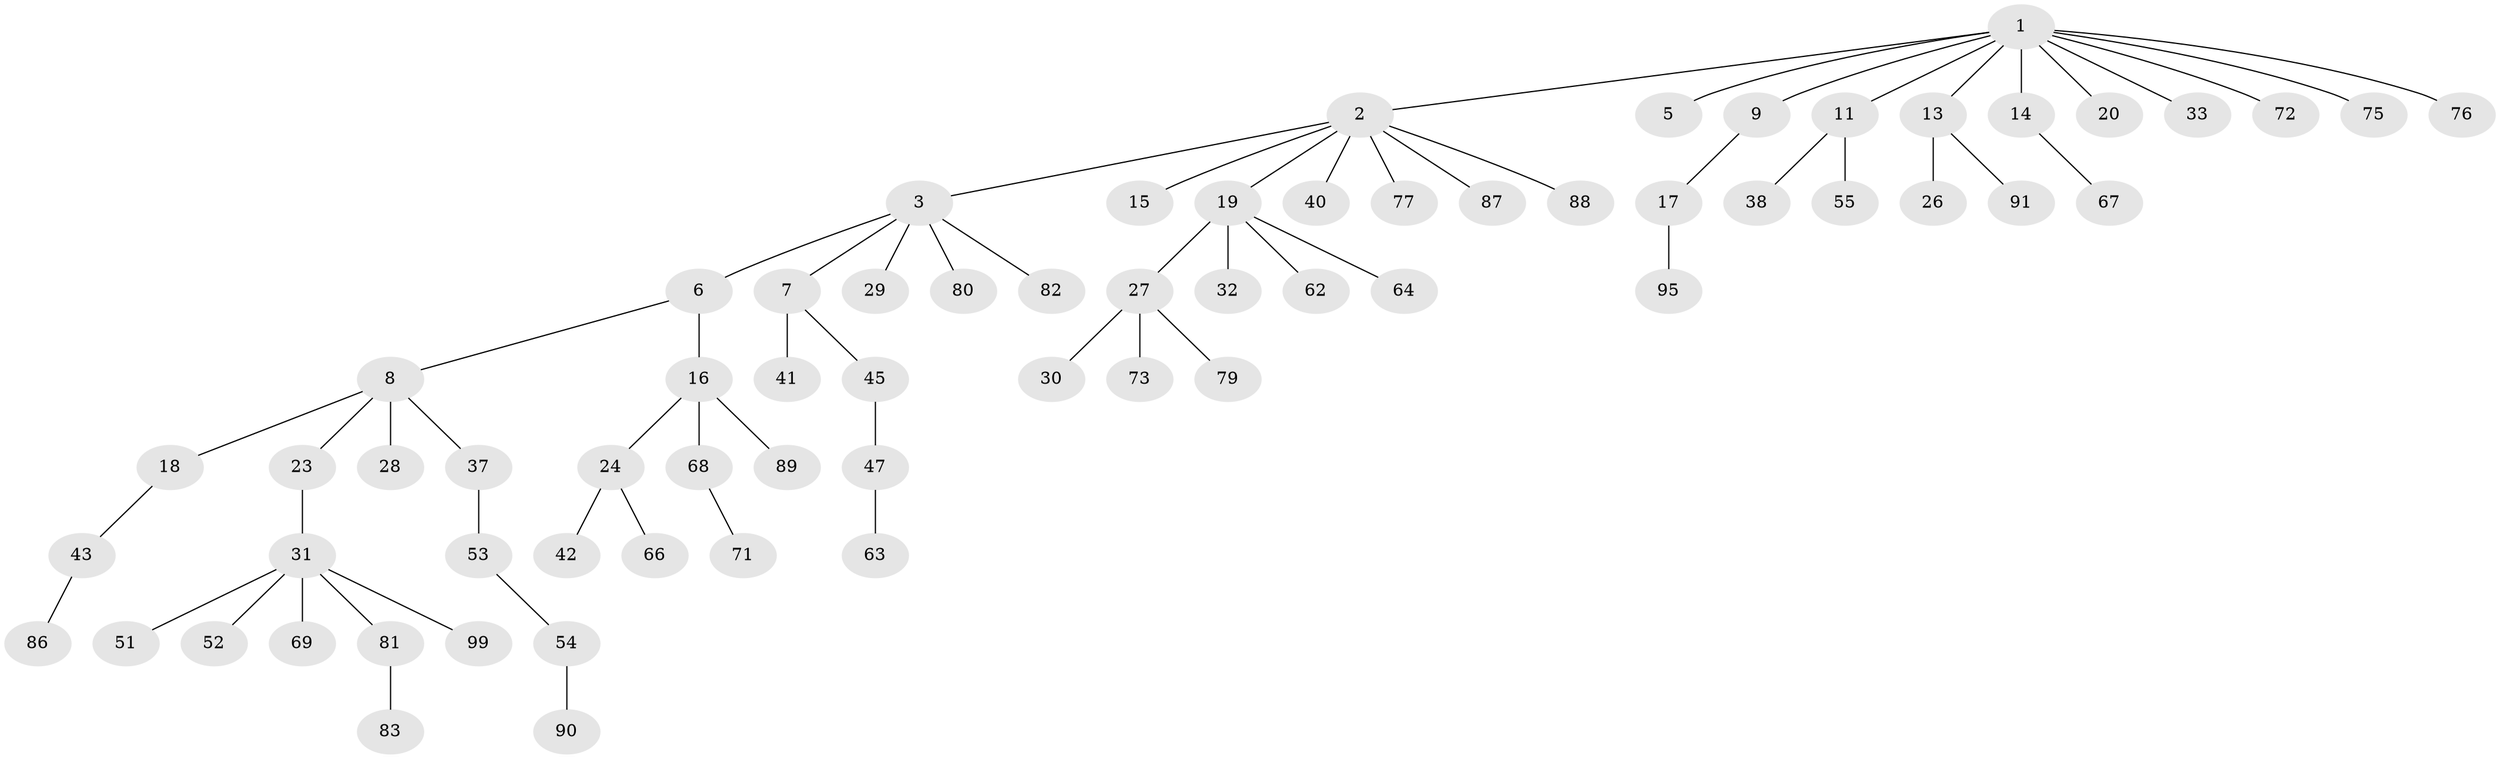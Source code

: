// original degree distribution, {4: 0.07, 7: 0.02, 9: 0.01, 1: 0.54, 3: 0.11, 2: 0.22, 6: 0.01, 5: 0.02}
// Generated by graph-tools (version 1.1) at 2025/11/02/21/25 10:11:10]
// undirected, 66 vertices, 65 edges
graph export_dot {
graph [start="1"]
  node [color=gray90,style=filled];
  1 [super="+4"];
  2 [super="+25"];
  3 [super="+57"];
  5;
  6 [super="+36"];
  7 [super="+10"];
  8 [super="+12"];
  9;
  11 [super="+35"];
  13 [super="+22"];
  14;
  15 [super="+21"];
  16 [super="+34"];
  17 [super="+48"];
  18 [super="+97"];
  19 [super="+44"];
  20;
  23;
  24 [super="+39"];
  26 [super="+94"];
  27 [super="+74"];
  28;
  29;
  30 [super="+84"];
  31 [super="+61"];
  32;
  33 [super="+60"];
  37;
  38;
  40 [super="+100"];
  41 [super="+46"];
  42 [super="+65"];
  43 [super="+85"];
  45 [super="+49"];
  47 [super="+50"];
  51 [super="+58"];
  52 [super="+56"];
  53 [super="+59"];
  54 [super="+78"];
  55;
  62;
  63;
  64;
  66;
  67 [super="+92"];
  68 [super="+93"];
  69 [super="+70"];
  71;
  72;
  73;
  75;
  76 [super="+98"];
  77;
  79;
  80;
  81 [super="+96"];
  82;
  83;
  86;
  87;
  88;
  89;
  90;
  91;
  95;
  99;
  1 -- 2;
  1 -- 5;
  1 -- 72;
  1 -- 33;
  1 -- 9;
  1 -- 11;
  1 -- 75;
  1 -- 13;
  1 -- 14;
  1 -- 76;
  1 -- 20;
  2 -- 3;
  2 -- 15;
  2 -- 19;
  2 -- 40;
  2 -- 88;
  2 -- 77;
  2 -- 87;
  3 -- 6;
  3 -- 7;
  3 -- 29;
  3 -- 80;
  3 -- 82;
  6 -- 8;
  6 -- 16;
  7 -- 41;
  7 -- 45;
  8 -- 18;
  8 -- 28;
  8 -- 37;
  8 -- 23;
  9 -- 17;
  11 -- 38;
  11 -- 55;
  13 -- 26;
  13 -- 91;
  14 -- 67;
  16 -- 24;
  16 -- 68;
  16 -- 89;
  17 -- 95;
  18 -- 43;
  19 -- 27;
  19 -- 32;
  19 -- 62;
  19 -- 64;
  23 -- 31;
  24 -- 42;
  24 -- 66;
  27 -- 30;
  27 -- 73;
  27 -- 79;
  31 -- 51;
  31 -- 52;
  31 -- 69;
  31 -- 81;
  31 -- 99;
  37 -- 53;
  43 -- 86;
  45 -- 47;
  47 -- 63;
  53 -- 54;
  54 -- 90;
  68 -- 71;
  81 -- 83;
}
